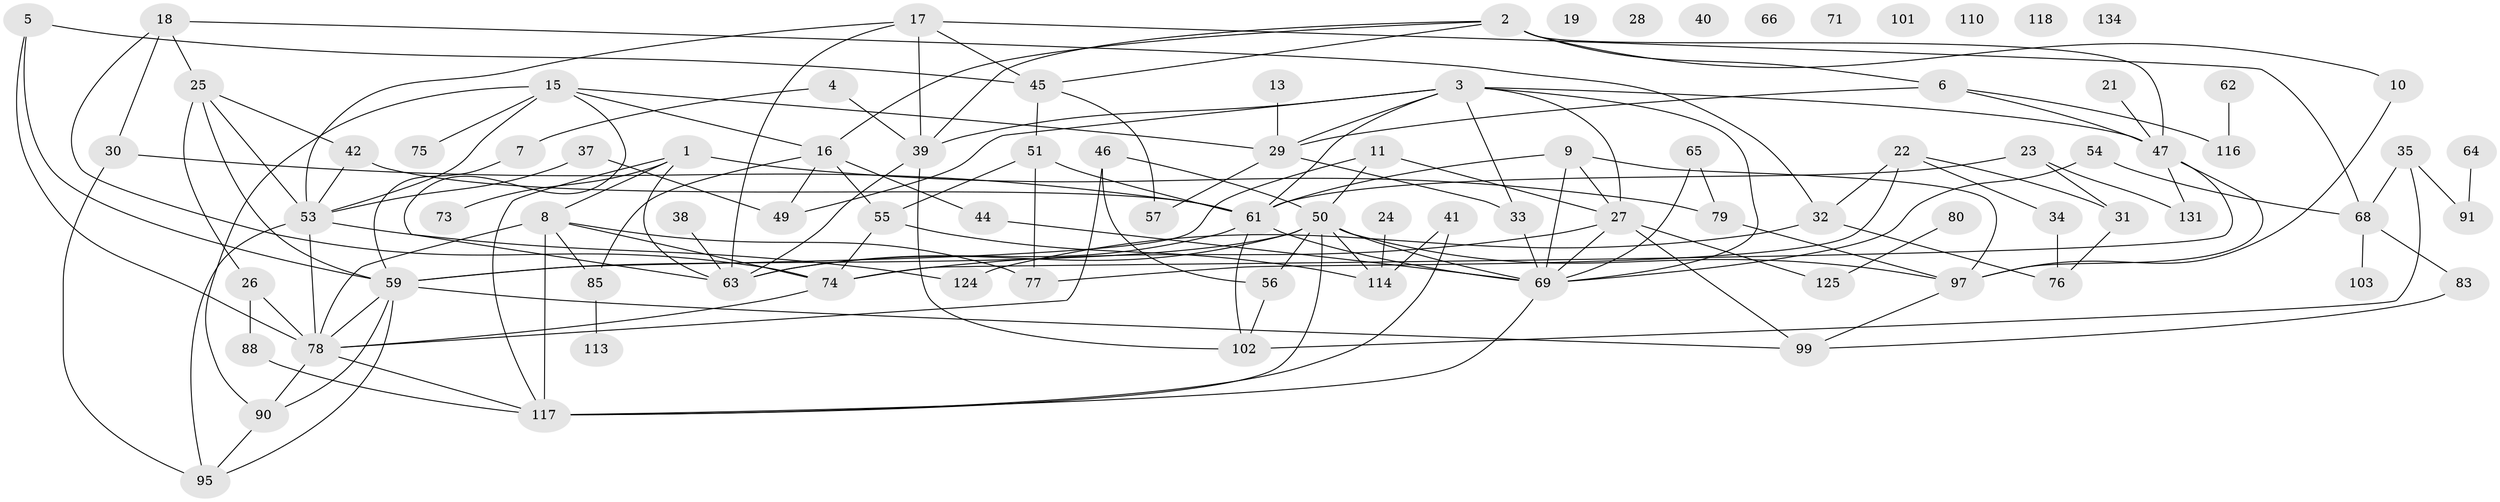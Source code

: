// Generated by graph-tools (version 1.1) at 2025/23/03/03/25 07:23:28]
// undirected, 89 vertices, 152 edges
graph export_dot {
graph [start="1"]
  node [color=gray90,style=filled];
  1 [super="+12"];
  2 [super="+67"];
  3 [super="+20"];
  4 [super="+52"];
  5;
  6 [super="+14"];
  7;
  8 [super="+133"];
  9 [super="+58"];
  10 [super="+86"];
  11;
  13;
  15 [super="+72"];
  16 [super="+109"];
  17 [super="+104"];
  18;
  19;
  21;
  22 [super="+96"];
  23;
  24;
  25 [super="+129"];
  26 [super="+36"];
  27 [super="+106"];
  28;
  29 [super="+92"];
  30 [super="+94"];
  31 [super="+70"];
  32;
  33;
  34 [super="+60"];
  35 [super="+111"];
  37 [super="+48"];
  38;
  39 [super="+120"];
  40;
  41;
  42 [super="+43"];
  44;
  45 [super="+100"];
  46;
  47 [super="+89"];
  49;
  50 [super="+93"];
  51 [super="+107"];
  53 [super="+130"];
  54 [super="+115"];
  55 [super="+87"];
  56;
  57;
  59 [super="+81"];
  61 [super="+119"];
  62;
  63 [super="+123"];
  64;
  65;
  66;
  68 [super="+82"];
  69 [super="+108"];
  71;
  73;
  74 [super="+132"];
  75;
  76 [super="+84"];
  77 [super="+128"];
  78 [super="+105"];
  79;
  80 [super="+127"];
  83;
  85;
  88 [super="+126"];
  90;
  91;
  95;
  97 [super="+98"];
  99 [super="+112"];
  101;
  102 [super="+122"];
  103;
  110;
  113;
  114;
  116;
  117 [super="+121"];
  118;
  124;
  125;
  131;
  134;
  1 -- 63;
  1 -- 73;
  1 -- 8;
  1 -- 117;
  1 -- 79;
  2 -- 16;
  2 -- 39;
  2 -- 45;
  2 -- 10;
  2 -- 6;
  2 -- 47;
  3 -- 33;
  3 -- 49;
  3 -- 69;
  3 -- 39;
  3 -- 27;
  3 -- 47;
  3 -- 61;
  3 -- 29;
  4 -- 39;
  4 -- 7;
  5 -- 45;
  5 -- 59;
  5 -- 78;
  6 -- 47;
  6 -- 116;
  6 -- 29;
  7 -- 59;
  8 -- 78;
  8 -- 85;
  8 -- 117;
  8 -- 74;
  8 -- 77;
  9 -- 27;
  9 -- 97;
  9 -- 61 [weight=2];
  9 -- 69;
  10 -- 97;
  11 -- 27;
  11 -- 59;
  11 -- 50;
  13 -- 29;
  15 -- 90;
  15 -- 16;
  15 -- 75;
  15 -- 53;
  15 -- 29;
  15 -- 63;
  16 -- 85;
  16 -- 49;
  16 -- 44;
  16 -- 55;
  17 -- 53;
  17 -- 68;
  17 -- 39;
  17 -- 45;
  17 -- 63;
  18 -- 25;
  18 -- 32;
  18 -- 74;
  18 -- 30;
  21 -- 47;
  22 -- 31;
  22 -- 77;
  22 -- 32;
  22 -- 34;
  23 -- 31;
  23 -- 61;
  23 -- 131;
  24 -- 114;
  25 -- 42;
  25 -- 59;
  25 -- 53;
  25 -- 26;
  26 -- 88;
  26 -- 78;
  27 -- 69;
  27 -- 99;
  27 -- 125;
  27 -- 74;
  29 -- 33;
  29 -- 57;
  30 -- 61;
  30 -- 95;
  31 -- 76;
  32 -- 124;
  32 -- 76;
  33 -- 69;
  34 -- 76;
  35 -- 102;
  35 -- 91;
  35 -- 68;
  37 -- 49;
  37 -- 53;
  38 -- 63;
  39 -- 63;
  39 -- 102;
  41 -- 114;
  41 -- 117;
  42 -- 53;
  42 -- 61;
  44 -- 69;
  45 -- 57;
  45 -- 51;
  46 -- 50;
  46 -- 56;
  46 -- 78;
  47 -- 97;
  47 -- 131;
  47 -- 74;
  50 -- 56;
  50 -- 114;
  50 -- 117;
  50 -- 69;
  50 -- 59;
  50 -- 97;
  50 -- 63;
  51 -- 61;
  51 -- 77;
  51 -- 55;
  53 -- 124;
  53 -- 95;
  53 -- 78;
  54 -- 69;
  54 -- 68;
  55 -- 114;
  55 -- 74;
  56 -- 102;
  59 -- 90;
  59 -- 78;
  59 -- 95;
  59 -- 99;
  61 -- 69;
  61 -- 102;
  61 -- 63;
  62 -- 116;
  64 -- 91;
  65 -- 69;
  65 -- 79;
  68 -- 83;
  68 -- 103;
  69 -- 117;
  74 -- 78;
  78 -- 90;
  78 -- 117;
  79 -- 97;
  80 -- 125;
  83 -- 99;
  85 -- 113;
  88 -- 117;
  90 -- 95;
  97 -- 99;
}
